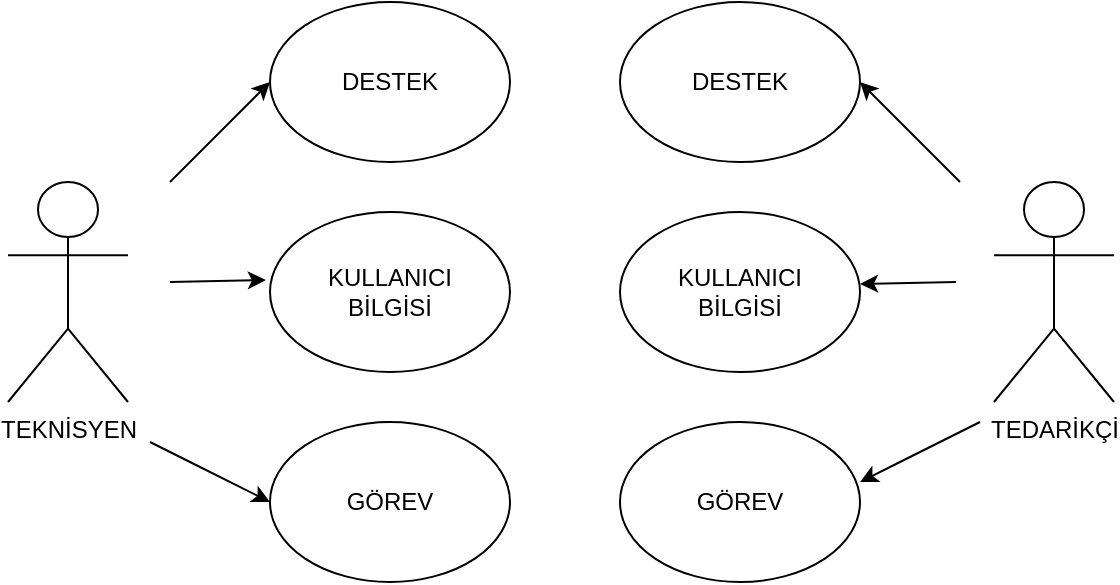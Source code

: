 <mxfile version="18.0.1" type="device"><diagram id="MbQ_4DIMj9erX8wcUAAr" name="Sayfa -1"><mxGraphModel dx="760" dy="597" grid="1" gridSize="10" guides="1" tooltips="1" connect="1" arrows="1" fold="1" page="1" pageScale="1" pageWidth="827" pageHeight="1169" math="0" shadow="0"><root><mxCell id="0"/><mxCell id="1" parent="0"/><mxCell id="LSGFILhSC5MK_7Y9g_97-1" value="TEKNİSYEN" style="shape=umlActor;verticalLabelPosition=bottom;verticalAlign=top;html=1;outlineConnect=0;" vertex="1" parent="1"><mxGeometry x="79" y="110" width="60" height="110" as="geometry"/></mxCell><mxCell id="LSGFILhSC5MK_7Y9g_97-2" value="TEDARİKÇİ" style="shape=umlActor;verticalLabelPosition=bottom;verticalAlign=top;html=1;outlineConnect=0;" vertex="1" parent="1"><mxGeometry x="572" y="110" width="60" height="110" as="geometry"/></mxCell><mxCell id="LSGFILhSC5MK_7Y9g_97-3" value="DESTEK" style="ellipse;whiteSpace=wrap;html=1;" vertex="1" parent="1"><mxGeometry x="210" y="20" width="120" height="80" as="geometry"/></mxCell><mxCell id="LSGFILhSC5MK_7Y9g_97-4" value="KULLANICI&lt;br&gt;BİLGİSİ" style="ellipse;whiteSpace=wrap;html=1;" vertex="1" parent="1"><mxGeometry x="210" y="125" width="120" height="80" as="geometry"/></mxCell><mxCell id="LSGFILhSC5MK_7Y9g_97-5" value="GÖREV" style="ellipse;whiteSpace=wrap;html=1;" vertex="1" parent="1"><mxGeometry x="210" y="230" width="120" height="80" as="geometry"/></mxCell><mxCell id="LSGFILhSC5MK_7Y9g_97-6" value="DESTEK" style="ellipse;whiteSpace=wrap;html=1;" vertex="1" parent="1"><mxGeometry x="385" y="20" width="120" height="80" as="geometry"/></mxCell><mxCell id="LSGFILhSC5MK_7Y9g_97-7" value="KULLANICI&lt;br&gt;BİLGİSİ" style="ellipse;whiteSpace=wrap;html=1;" vertex="1" parent="1"><mxGeometry x="385" y="125" width="120" height="80" as="geometry"/></mxCell><mxCell id="LSGFILhSC5MK_7Y9g_97-8" value="GÖREV" style="ellipse;whiteSpace=wrap;html=1;" vertex="1" parent="1"><mxGeometry x="385" y="230" width="120" height="80" as="geometry"/></mxCell><mxCell id="LSGFILhSC5MK_7Y9g_97-9" value="" style="endArrow=classic;html=1;rounded=0;" edge="1" parent="1"><mxGeometry width="50" height="50" relative="1" as="geometry"><mxPoint x="160" y="110" as="sourcePoint"/><mxPoint x="210" y="60" as="targetPoint"/><Array as="points"><mxPoint x="190" y="80"/></Array></mxGeometry></mxCell><mxCell id="LSGFILhSC5MK_7Y9g_97-10" value="" style="endArrow=classic;html=1;rounded=0;entryX=-0.017;entryY=0.425;entryDx=0;entryDy=0;entryPerimeter=0;" edge="1" parent="1" target="LSGFILhSC5MK_7Y9g_97-4"><mxGeometry width="50" height="50" relative="1" as="geometry"><mxPoint x="160" y="160" as="sourcePoint"/><mxPoint x="200" y="160" as="targetPoint"/><Array as="points"/></mxGeometry></mxCell><mxCell id="LSGFILhSC5MK_7Y9g_97-11" value="" style="endArrow=classic;html=1;rounded=0;entryX=0;entryY=0.5;entryDx=0;entryDy=0;" edge="1" parent="1" target="LSGFILhSC5MK_7Y9g_97-5"><mxGeometry width="50" height="50" relative="1" as="geometry"><mxPoint x="150" y="240" as="sourcePoint"/><mxPoint x="200" y="190" as="targetPoint"/><Array as="points"><mxPoint x="170" y="250"/></Array></mxGeometry></mxCell><mxCell id="LSGFILhSC5MK_7Y9g_97-19" value="" style="endArrow=classic;html=1;rounded=0;" edge="1" parent="1"><mxGeometry width="50" height="50" relative="1" as="geometry"><mxPoint x="555" y="110" as="sourcePoint"/><mxPoint x="505" y="60" as="targetPoint"/><Array as="points"><mxPoint x="535" y="90"/></Array></mxGeometry></mxCell><mxCell id="LSGFILhSC5MK_7Y9g_97-20" value="" style="endArrow=classic;html=1;rounded=0;entryX=-0.017;entryY=0.425;entryDx=0;entryDy=0;entryPerimeter=0;" edge="1" parent="1"><mxGeometry width="50" height="50" relative="1" as="geometry"><mxPoint x="552.96" y="160" as="sourcePoint"/><mxPoint x="505" y="161" as="targetPoint"/><Array as="points"/></mxGeometry></mxCell><mxCell id="LSGFILhSC5MK_7Y9g_97-21" value="" style="endArrow=classic;html=1;rounded=0;entryX=0;entryY=0.5;entryDx=0;entryDy=0;" edge="1" parent="1"><mxGeometry width="50" height="50" relative="1" as="geometry"><mxPoint x="565" y="230" as="sourcePoint"/><mxPoint x="505" y="260" as="targetPoint"/><Array as="points"><mxPoint x="525" y="250"/></Array></mxGeometry></mxCell></root></mxGraphModel></diagram></mxfile>